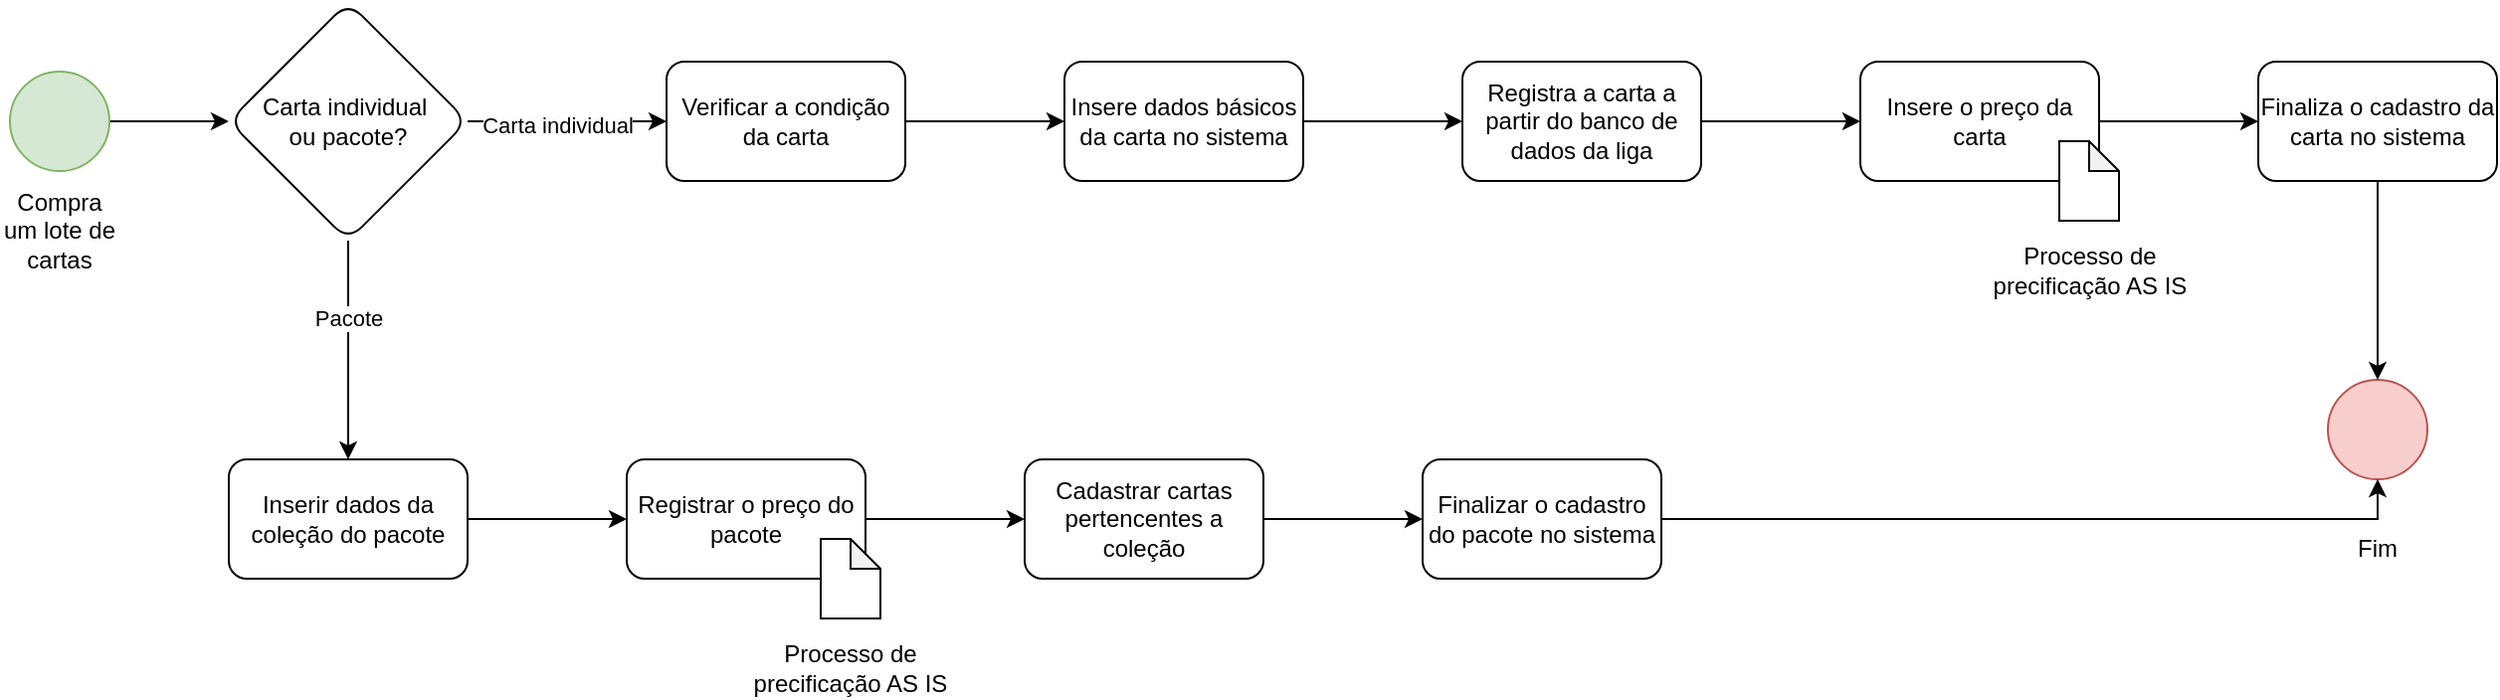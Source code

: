 <mxfile version="26.2.2">
  <diagram name="Página-1" id="v7twWVKlyWXBJThtBeOq">
    <mxGraphModel dx="1428" dy="841" grid="1" gridSize="10" guides="1" tooltips="1" connect="1" arrows="1" fold="1" page="1" pageScale="1" pageWidth="827" pageHeight="1169" math="0" shadow="0">
      <root>
        <mxCell id="0" />
        <mxCell id="1" parent="0" />
        <mxCell id="BbexcSJCjV8UkgEOPqxi-8" style="edgeStyle=orthogonalEdgeStyle;rounded=0;orthogonalLoop=1;jettySize=auto;html=1;entryX=0;entryY=0.5;entryDx=0;entryDy=0;" parent="1" source="BbexcSJCjV8UkgEOPqxi-6" edge="1">
          <mxGeometry relative="1" as="geometry">
            <mxPoint x="170" y="190.0" as="targetPoint" />
          </mxGeometry>
        </mxCell>
        <mxCell id="BbexcSJCjV8UkgEOPqxi-6" value="" style="ellipse;whiteSpace=wrap;html=1;aspect=fixed;fillColor=#d5e8d4;strokeColor=#82b366;" parent="1" vertex="1">
          <mxGeometry x="60" y="165" width="50" height="50" as="geometry" />
        </mxCell>
        <mxCell id="BbexcSJCjV8UkgEOPqxi-7" value="Compra um lote de cartas" style="text;html=1;align=center;verticalAlign=middle;whiteSpace=wrap;rounded=0;" parent="1" vertex="1">
          <mxGeometry x="55" y="230" width="60" height="30" as="geometry" />
        </mxCell>
        <mxCell id="BbexcSJCjV8UkgEOPqxi-21" value="" style="edgeStyle=orthogonalEdgeStyle;rounded=0;orthogonalLoop=1;jettySize=auto;html=1;" parent="1" source="BbexcSJCjV8UkgEOPqxi-18" target="BbexcSJCjV8UkgEOPqxi-20" edge="1">
          <mxGeometry relative="1" as="geometry" />
        </mxCell>
        <mxCell id="BbexcSJCjV8UkgEOPqxi-24" value="Carta individual" style="edgeLabel;html=1;align=center;verticalAlign=middle;resizable=0;points=[];" parent="BbexcSJCjV8UkgEOPqxi-21" vertex="1" connectable="0">
          <mxGeometry x="-0.27" y="-2" relative="1" as="geometry">
            <mxPoint x="8" as="offset" />
          </mxGeometry>
        </mxCell>
        <mxCell id="BbexcSJCjV8UkgEOPqxi-23" value="" style="edgeStyle=orthogonalEdgeStyle;rounded=0;orthogonalLoop=1;jettySize=auto;html=1;" parent="1" source="BbexcSJCjV8UkgEOPqxi-18" target="BbexcSJCjV8UkgEOPqxi-22" edge="1">
          <mxGeometry relative="1" as="geometry" />
        </mxCell>
        <mxCell id="BbexcSJCjV8UkgEOPqxi-25" value="Pacote" style="edgeLabel;html=1;align=center;verticalAlign=middle;resizable=0;points=[];" parent="BbexcSJCjV8UkgEOPqxi-23" vertex="1" connectable="0">
          <mxGeometry x="-0.294" y="2" relative="1" as="geometry">
            <mxPoint x="-2" as="offset" />
          </mxGeometry>
        </mxCell>
        <mxCell id="BbexcSJCjV8UkgEOPqxi-18" value="Carta individual&amp;nbsp;&lt;div&gt;ou pacote?&lt;/div&gt;" style="rhombus;whiteSpace=wrap;html=1;rounded=1;" parent="1" vertex="1">
          <mxGeometry x="170" y="130" width="120" height="120" as="geometry" />
        </mxCell>
        <mxCell id="BbexcSJCjV8UkgEOPqxi-27" value="" style="edgeStyle=orthogonalEdgeStyle;rounded=0;orthogonalLoop=1;jettySize=auto;html=1;" parent="1" source="BbexcSJCjV8UkgEOPqxi-20" target="BbexcSJCjV8UkgEOPqxi-26" edge="1">
          <mxGeometry relative="1" as="geometry" />
        </mxCell>
        <mxCell id="BbexcSJCjV8UkgEOPqxi-20" value="Verificar a condição da carta" style="whiteSpace=wrap;html=1;rounded=1;" parent="1" vertex="1">
          <mxGeometry x="390" y="160" width="120" height="60" as="geometry" />
        </mxCell>
        <mxCell id="BbexcSJCjV8UkgEOPqxi-40" value="" style="edgeStyle=orthogonalEdgeStyle;rounded=0;orthogonalLoop=1;jettySize=auto;html=1;" parent="1" source="BbexcSJCjV8UkgEOPqxi-22" target="BbexcSJCjV8UkgEOPqxi-39" edge="1">
          <mxGeometry relative="1" as="geometry" />
        </mxCell>
        <mxCell id="BbexcSJCjV8UkgEOPqxi-22" value="Inserir dados da coleção do pacote" style="whiteSpace=wrap;html=1;rounded=1;" parent="1" vertex="1">
          <mxGeometry x="170" y="360" width="120" height="60" as="geometry" />
        </mxCell>
        <mxCell id="BbexcSJCjV8UkgEOPqxi-29" value="" style="edgeStyle=orthogonalEdgeStyle;rounded=0;orthogonalLoop=1;jettySize=auto;html=1;" parent="1" source="BbexcSJCjV8UkgEOPqxi-26" target="BbexcSJCjV8UkgEOPqxi-28" edge="1">
          <mxGeometry relative="1" as="geometry" />
        </mxCell>
        <mxCell id="BbexcSJCjV8UkgEOPqxi-26" value="Insere dados básicos da carta no sistema" style="whiteSpace=wrap;html=1;rounded=1;" parent="1" vertex="1">
          <mxGeometry x="590" y="160" width="120" height="60" as="geometry" />
        </mxCell>
        <mxCell id="BbexcSJCjV8UkgEOPqxi-31" value="" style="edgeStyle=orthogonalEdgeStyle;rounded=0;orthogonalLoop=1;jettySize=auto;html=1;" parent="1" source="BbexcSJCjV8UkgEOPqxi-28" target="BbexcSJCjV8UkgEOPqxi-30" edge="1">
          <mxGeometry relative="1" as="geometry" />
        </mxCell>
        <mxCell id="BbexcSJCjV8UkgEOPqxi-28" value="Registra a carta a partir do banco de dados da liga" style="whiteSpace=wrap;html=1;rounded=1;" parent="1" vertex="1">
          <mxGeometry x="790" y="160" width="120" height="60" as="geometry" />
        </mxCell>
        <mxCell id="BbexcSJCjV8UkgEOPqxi-36" value="" style="edgeStyle=orthogonalEdgeStyle;rounded=0;orthogonalLoop=1;jettySize=auto;html=1;" parent="1" source="BbexcSJCjV8UkgEOPqxi-30" target="BbexcSJCjV8UkgEOPqxi-35" edge="1">
          <mxGeometry relative="1" as="geometry" />
        </mxCell>
        <mxCell id="BbexcSJCjV8UkgEOPqxi-30" value="Insere o preço da carta" style="whiteSpace=wrap;html=1;rounded=1;" parent="1" vertex="1">
          <mxGeometry x="990" y="160" width="120" height="60" as="geometry" />
        </mxCell>
        <mxCell id="BbexcSJCjV8UkgEOPqxi-34" value="" style="ellipse;whiteSpace=wrap;html=1;aspect=fixed;fillColor=#f8cecc;strokeColor=#b85450;" parent="1" vertex="1">
          <mxGeometry x="1225" y="320" width="50" height="50" as="geometry" />
        </mxCell>
        <mxCell id="BbexcSJCjV8UkgEOPqxi-37" style="edgeStyle=orthogonalEdgeStyle;rounded=0;orthogonalLoop=1;jettySize=auto;html=1;" parent="1" source="BbexcSJCjV8UkgEOPqxi-35" target="BbexcSJCjV8UkgEOPqxi-34" edge="1">
          <mxGeometry relative="1" as="geometry" />
        </mxCell>
        <mxCell id="BbexcSJCjV8UkgEOPqxi-35" value="Finaliza o cadastro da carta no sistema" style="whiteSpace=wrap;html=1;rounded=1;" parent="1" vertex="1">
          <mxGeometry x="1190" y="160" width="120" height="60" as="geometry" />
        </mxCell>
        <mxCell id="BbexcSJCjV8UkgEOPqxi-38" value="Fim" style="text;html=1;align=center;verticalAlign=middle;whiteSpace=wrap;rounded=0;" parent="1" vertex="1">
          <mxGeometry x="1220" y="390" width="60" height="30" as="geometry" />
        </mxCell>
        <mxCell id="BbexcSJCjV8UkgEOPqxi-42" value="" style="edgeStyle=orthogonalEdgeStyle;rounded=0;orthogonalLoop=1;jettySize=auto;html=1;" parent="1" source="BbexcSJCjV8UkgEOPqxi-39" target="BbexcSJCjV8UkgEOPqxi-41" edge="1">
          <mxGeometry relative="1" as="geometry" />
        </mxCell>
        <mxCell id="BbexcSJCjV8UkgEOPqxi-39" value="Registrar o preço do pacote" style="whiteSpace=wrap;html=1;rounded=1;" parent="1" vertex="1">
          <mxGeometry x="370" y="360" width="120" height="60" as="geometry" />
        </mxCell>
        <mxCell id="BbexcSJCjV8UkgEOPqxi-44" value="" style="edgeStyle=orthogonalEdgeStyle;rounded=0;orthogonalLoop=1;jettySize=auto;html=1;" parent="1" source="BbexcSJCjV8UkgEOPqxi-41" target="BbexcSJCjV8UkgEOPqxi-43" edge="1">
          <mxGeometry relative="1" as="geometry" />
        </mxCell>
        <mxCell id="BbexcSJCjV8UkgEOPqxi-41" value="Cadastrar cartas pertencentes a coleção" style="whiteSpace=wrap;html=1;rounded=1;" parent="1" vertex="1">
          <mxGeometry x="570" y="360" width="120" height="60" as="geometry" />
        </mxCell>
        <mxCell id="BbexcSJCjV8UkgEOPqxi-46" style="edgeStyle=orthogonalEdgeStyle;rounded=0;orthogonalLoop=1;jettySize=auto;html=1;entryX=0.5;entryY=1;entryDx=0;entryDy=0;" parent="1" source="BbexcSJCjV8UkgEOPqxi-43" target="BbexcSJCjV8UkgEOPqxi-34" edge="1">
          <mxGeometry relative="1" as="geometry" />
        </mxCell>
        <mxCell id="BbexcSJCjV8UkgEOPqxi-43" value="Finalizar o cadastro do pacote no sistema" style="whiteSpace=wrap;html=1;rounded=1;" parent="1" vertex="1">
          <mxGeometry x="770" y="360" width="120" height="60" as="geometry" />
        </mxCell>
        <mxCell id="gI76oIlnYKWqVNJCHiSO-1" value="" style="shape=note;whiteSpace=wrap;html=1;backgroundOutline=1;darkOpacity=0.05;size=15;" vertex="1" parent="1">
          <mxGeometry x="1090" y="200" width="30" height="40" as="geometry" />
        </mxCell>
        <mxCell id="gI76oIlnYKWqVNJCHiSO-2" value="Processo de precificação AS IS" style="text;html=1;align=center;verticalAlign=middle;whiteSpace=wrap;rounded=0;" vertex="1" parent="1">
          <mxGeometry x="1052.5" y="250" width="105" height="30" as="geometry" />
        </mxCell>
        <mxCell id="gI76oIlnYKWqVNJCHiSO-3" value="" style="shape=note;whiteSpace=wrap;html=1;backgroundOutline=1;darkOpacity=0.05;size=15;" vertex="1" parent="1">
          <mxGeometry x="467.5" y="400" width="30" height="40" as="geometry" />
        </mxCell>
        <mxCell id="gI76oIlnYKWqVNJCHiSO-4" value="Processo de precificação AS IS" style="text;html=1;align=center;verticalAlign=middle;whiteSpace=wrap;rounded=0;" vertex="1" parent="1">
          <mxGeometry x="430" y="450" width="105" height="30" as="geometry" />
        </mxCell>
      </root>
    </mxGraphModel>
  </diagram>
</mxfile>
